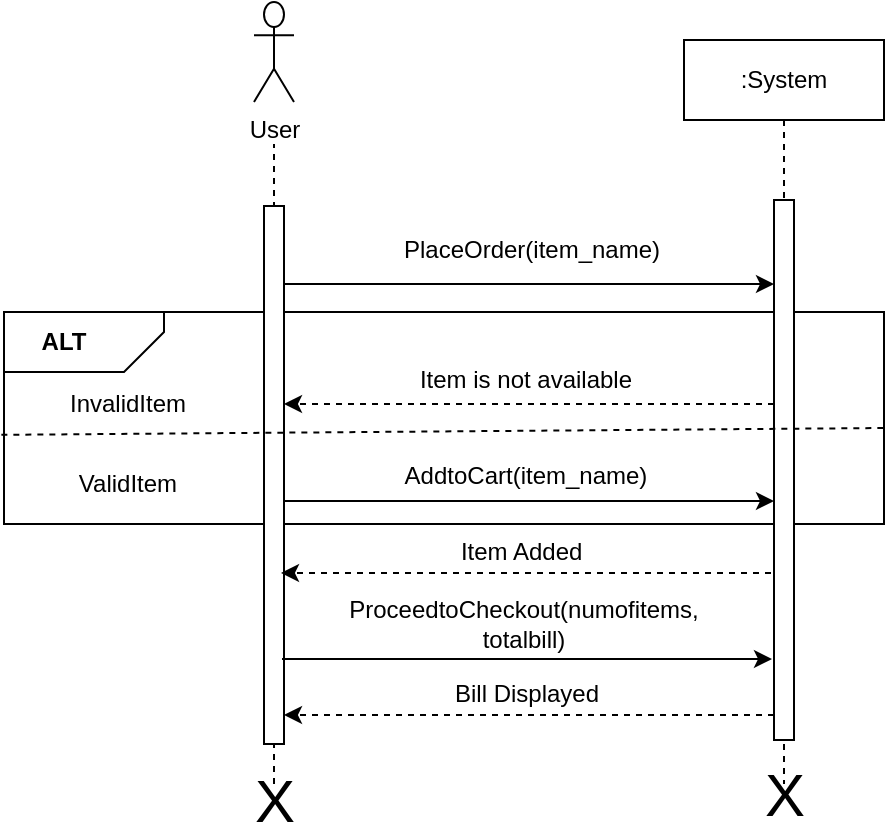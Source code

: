 <mxfile version="22.0.6" type="device">
  <diagram name="Page-1" id="0TR1xNGAxRFRY4CP5sbR">
    <mxGraphModel dx="875" dy="445" grid="1" gridSize="10" guides="1" tooltips="1" connect="1" arrows="1" fold="1" page="1" pageScale="1" pageWidth="850" pageHeight="1100" math="0" shadow="0">
      <root>
        <mxCell id="0" />
        <mxCell id="1" parent="0" />
        <mxCell id="lZAppHL4QSX4qrh65CSL-1" value="" style="endArrow=none;dashed=1;html=1;rounded=0;" edge="1" parent="1">
          <mxGeometry width="50" height="50" relative="1" as="geometry">
            <mxPoint x="345" y="460" as="sourcePoint" />
            <mxPoint x="345" y="140" as="targetPoint" />
          </mxGeometry>
        </mxCell>
        <mxCell id="lZAppHL4QSX4qrh65CSL-2" value="" style="rounded=0;whiteSpace=wrap;html=1;imageHeight=29;" vertex="1" parent="1">
          <mxGeometry x="210" y="224" width="440" height="106" as="geometry" />
        </mxCell>
        <mxCell id="lZAppHL4QSX4qrh65CSL-3" value=":System" style="shape=umlLifeline;perimeter=lifelinePerimeter;whiteSpace=wrap;html=1;container=0;dropTarget=0;collapsible=0;recursiveResize=0;outlineConnect=0;portConstraint=eastwest;newEdgeStyle={&quot;edgeStyle&quot;:&quot;elbowEdgeStyle&quot;,&quot;elbow&quot;:&quot;vertical&quot;,&quot;curved&quot;:0,&quot;rounded&quot;:0};" vertex="1" parent="1">
          <mxGeometry x="550" y="88" width="100" height="372" as="geometry" />
        </mxCell>
        <mxCell id="lZAppHL4QSX4qrh65CSL-4" value="" style="html=1;points=[];perimeter=orthogonalPerimeter;outlineConnect=0;targetShapes=umlLifeline;portConstraint=eastwest;newEdgeStyle={&quot;edgeStyle&quot;:&quot;elbowEdgeStyle&quot;,&quot;elbow&quot;:&quot;vertical&quot;,&quot;curved&quot;:0,&quot;rounded&quot;:0};" vertex="1" parent="lZAppHL4QSX4qrh65CSL-3">
          <mxGeometry x="45" y="80" width="10" height="270" as="geometry" />
        </mxCell>
        <mxCell id="lZAppHL4QSX4qrh65CSL-5" value="User" style="shape=umlActor;verticalLabelPosition=bottom;verticalAlign=top;html=1;outlineConnect=0;" vertex="1" parent="1">
          <mxGeometry x="335" y="69" width="20" height="50" as="geometry" />
        </mxCell>
        <mxCell id="lZAppHL4QSX4qrh65CSL-6" value="" style="html=1;points=[];perimeter=orthogonalPerimeter;outlineConnect=0;targetShapes=umlLifeline;portConstraint=eastwest;newEdgeStyle={&quot;edgeStyle&quot;:&quot;elbowEdgeStyle&quot;,&quot;elbow&quot;:&quot;vertical&quot;,&quot;curved&quot;:0,&quot;rounded&quot;:0};" vertex="1" parent="1">
          <mxGeometry x="340" y="171" width="10" height="269" as="geometry" />
        </mxCell>
        <mxCell id="lZAppHL4QSX4qrh65CSL-7" value="" style="endArrow=classic;html=1;rounded=0;" edge="1" parent="1" target="lZAppHL4QSX4qrh65CSL-4">
          <mxGeometry width="50" height="50" relative="1" as="geometry">
            <mxPoint x="350" y="210" as="sourcePoint" />
            <mxPoint x="510" y="210" as="targetPoint" />
          </mxGeometry>
        </mxCell>
        <mxCell id="lZAppHL4QSX4qrh65CSL-8" value="" style="html=1;labelBackgroundColor=#ffffff;startArrow=none;startFill=0;startSize=6;endArrow=classic;endFill=1;endSize=6;jettySize=auto;orthogonalLoop=1;strokeWidth=1;dashed=1;fontSize=14;rounded=0;" edge="1" parent="1">
          <mxGeometry width="60" height="60" relative="1" as="geometry">
            <mxPoint x="595" y="270" as="sourcePoint" />
            <mxPoint x="350" y="270" as="targetPoint" />
          </mxGeometry>
        </mxCell>
        <mxCell id="lZAppHL4QSX4qrh65CSL-9" value="PlaceOrder(item_name)" style="text;strokeColor=none;align=center;fillColor=none;html=1;verticalAlign=middle;whiteSpace=wrap;rounded=0;" vertex="1" parent="1">
          <mxGeometry x="354" y="178" width="240" height="30" as="geometry" />
        </mxCell>
        <mxCell id="lZAppHL4QSX4qrh65CSL-10" value="Item is not available" style="text;strokeColor=none;align=center;fillColor=none;html=1;verticalAlign=middle;whiteSpace=wrap;rounded=0;" vertex="1" parent="1">
          <mxGeometry x="396" y="242.5" width="150" height="30" as="geometry" />
        </mxCell>
        <mxCell id="lZAppHL4QSX4qrh65CSL-11" value="" style="endArrow=none;dashed=1;html=1;rounded=0;exitX=-0.003;exitY=0.634;exitDx=0;exitDy=0;exitPerimeter=0;" edge="1" parent="1">
          <mxGeometry width="50" height="50" relative="1" as="geometry">
            <mxPoint x="208.68" y="285.42" as="sourcePoint" />
            <mxPoint x="650" y="282" as="targetPoint" />
          </mxGeometry>
        </mxCell>
        <mxCell id="lZAppHL4QSX4qrh65CSL-12" value="" style="verticalLabelPosition=bottom;verticalAlign=top;html=1;shape=card;whiteSpace=wrap;size=20;arcSize=12;rotation=-180;" vertex="1" parent="1">
          <mxGeometry x="210" y="224" width="80" height="30" as="geometry" />
        </mxCell>
        <mxCell id="lZAppHL4QSX4qrh65CSL-13" value="&lt;b&gt;ALT&lt;/b&gt;" style="text;strokeColor=none;align=center;fillColor=none;html=1;verticalAlign=middle;whiteSpace=wrap;rounded=0;" vertex="1" parent="1">
          <mxGeometry x="210" y="224" width="60" height="30" as="geometry" />
        </mxCell>
        <mxCell id="lZAppHL4QSX4qrh65CSL-14" value="InvalidItem" style="text;strokeColor=none;align=center;fillColor=none;html=1;verticalAlign=middle;whiteSpace=wrap;rounded=0;" vertex="1" parent="1">
          <mxGeometry x="218" y="255" width="108" height="30" as="geometry" />
        </mxCell>
        <mxCell id="lZAppHL4QSX4qrh65CSL-15" value="" style="html=1;labelBackgroundColor=#ffffff;startArrow=none;startFill=0;startSize=6;endArrow=classic;endFill=1;endSize=6;jettySize=auto;orthogonalLoop=1;strokeWidth=1;dashed=1;fontSize=14;rounded=0;" edge="1" parent="1">
          <mxGeometry width="60" height="60" relative="1" as="geometry">
            <mxPoint x="593.5" y="354.5" as="sourcePoint" />
            <mxPoint x="348.5" y="354.5" as="targetPoint" />
          </mxGeometry>
        </mxCell>
        <mxCell id="lZAppHL4QSX4qrh65CSL-16" value="Item Added&amp;nbsp;" style="text;strokeColor=none;align=center;fillColor=none;html=1;verticalAlign=middle;whiteSpace=wrap;rounded=0;" vertex="1" parent="1">
          <mxGeometry x="403.75" y="329" width="132.5" height="30" as="geometry" />
        </mxCell>
        <mxCell id="lZAppHL4QSX4qrh65CSL-17" value="ValidItem" style="text;strokeColor=none;align=center;fillColor=none;html=1;verticalAlign=middle;whiteSpace=wrap;rounded=0;" vertex="1" parent="1">
          <mxGeometry x="218" y="295" width="108" height="30" as="geometry" />
        </mxCell>
        <mxCell id="lZAppHL4QSX4qrh65CSL-18" value="&lt;font style=&quot;font-size: 30px;&quot;&gt;X&lt;/font&gt;" style="text;strokeColor=none;align=center;fillColor=none;html=1;verticalAlign=middle;whiteSpace=wrap;rounded=0;" vertex="1" parent="1">
          <mxGeometry x="332" y="463.01" width="27" height="10" as="geometry" />
        </mxCell>
        <mxCell id="lZAppHL4QSX4qrh65CSL-19" value="&lt;font style=&quot;font-size: 30px;&quot;&gt;X&lt;/font&gt;" style="text;strokeColor=none;align=center;fillColor=none;html=1;verticalAlign=middle;whiteSpace=wrap;rounded=0;" vertex="1" parent="1">
          <mxGeometry x="587" y="460.29" width="27" height="10" as="geometry" />
        </mxCell>
        <mxCell id="lZAppHL4QSX4qrh65CSL-22" value="AddtoCart(item_name)" style="text;strokeColor=none;align=center;fillColor=none;html=1;verticalAlign=middle;whiteSpace=wrap;rounded=0;" vertex="1" parent="1">
          <mxGeometry x="396" y="291" width="150" height="30" as="geometry" />
        </mxCell>
        <mxCell id="lZAppHL4QSX4qrh65CSL-23" value="" style="endArrow=classic;html=1;rounded=0;" edge="1" parent="1">
          <mxGeometry width="50" height="50" relative="1" as="geometry">
            <mxPoint x="350" y="318.5" as="sourcePoint" />
            <mxPoint x="595" y="318.5" as="targetPoint" />
          </mxGeometry>
        </mxCell>
        <mxCell id="lZAppHL4QSX4qrh65CSL-26" value="ProceedtoCheckout(numofitems, totalbill)" style="text;strokeColor=none;align=center;fillColor=none;html=1;verticalAlign=middle;whiteSpace=wrap;rounded=0;" vertex="1" parent="1">
          <mxGeometry x="395" y="365" width="150" height="30" as="geometry" />
        </mxCell>
        <mxCell id="lZAppHL4QSX4qrh65CSL-27" value="" style="endArrow=classic;html=1;rounded=0;" edge="1" parent="1">
          <mxGeometry width="50" height="50" relative="1" as="geometry">
            <mxPoint x="349" y="397.5" as="sourcePoint" />
            <mxPoint x="594" y="397.5" as="targetPoint" />
          </mxGeometry>
        </mxCell>
        <mxCell id="lZAppHL4QSX4qrh65CSL-28" value="" style="html=1;labelBackgroundColor=#ffffff;startArrow=none;startFill=0;startSize=6;endArrow=classic;endFill=1;endSize=6;jettySize=auto;orthogonalLoop=1;strokeWidth=1;dashed=1;fontSize=14;rounded=0;" edge="1" parent="1">
          <mxGeometry width="60" height="60" relative="1" as="geometry">
            <mxPoint x="595" y="425.5" as="sourcePoint" />
            <mxPoint x="350" y="425.5" as="targetPoint" />
          </mxGeometry>
        </mxCell>
        <mxCell id="lZAppHL4QSX4qrh65CSL-29" value="Bill Displayed" style="text;strokeColor=none;align=center;fillColor=none;html=1;verticalAlign=middle;whiteSpace=wrap;rounded=0;" vertex="1" parent="1">
          <mxGeometry x="405.25" y="400" width="132.5" height="30" as="geometry" />
        </mxCell>
      </root>
    </mxGraphModel>
  </diagram>
</mxfile>
